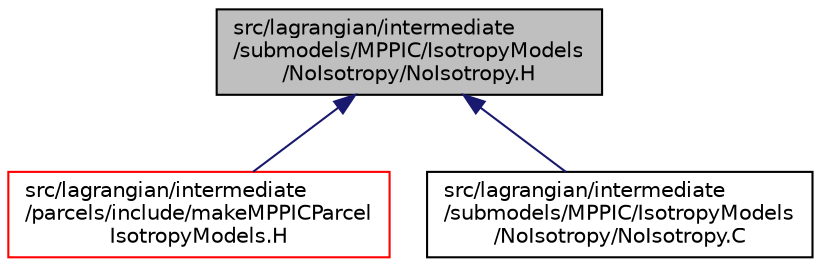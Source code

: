 digraph "src/lagrangian/intermediate/submodels/MPPIC/IsotropyModels/NoIsotropy/NoIsotropy.H"
{
  bgcolor="transparent";
  edge [fontname="Helvetica",fontsize="10",labelfontname="Helvetica",labelfontsize="10"];
  node [fontname="Helvetica",fontsize="10",shape=record];
  Node1 [label="src/lagrangian/intermediate\l/submodels/MPPIC/IsotropyModels\l/NoIsotropy/NoIsotropy.H",height=0.2,width=0.4,color="black", fillcolor="grey75", style="filled", fontcolor="black"];
  Node1 -> Node2 [dir="back",color="midnightblue",fontsize="10",style="solid",fontname="Helvetica"];
  Node2 [label="src/lagrangian/intermediate\l/parcels/include/makeMPPICParcel\lIsotropyModels.H",height=0.2,width=0.4,color="red",URL="$a06693.html"];
  Node1 -> Node3 [dir="back",color="midnightblue",fontsize="10",style="solid",fontname="Helvetica"];
  Node3 [label="src/lagrangian/intermediate\l/submodels/MPPIC/IsotropyModels\l/NoIsotropy/NoIsotropy.C",height=0.2,width=0.4,color="black",URL="$a06948.html"];
}
